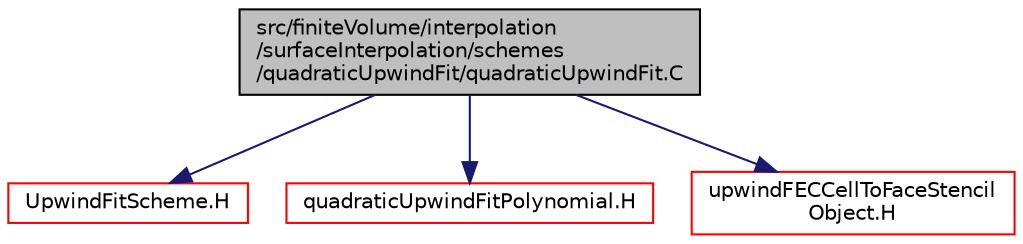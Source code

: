 digraph "src/finiteVolume/interpolation/surfaceInterpolation/schemes/quadraticUpwindFit/quadraticUpwindFit.C"
{
  bgcolor="transparent";
  edge [fontname="Helvetica",fontsize="10",labelfontname="Helvetica",labelfontsize="10"];
  node [fontname="Helvetica",fontsize="10",shape=record];
  Node1 [label="src/finiteVolume/interpolation\l/surfaceInterpolation/schemes\l/quadraticUpwindFit/quadraticUpwindFit.C",height=0.2,width=0.4,color="black", fillcolor="grey75", style="filled", fontcolor="black"];
  Node1 -> Node2 [color="midnightblue",fontsize="10",style="solid",fontname="Helvetica"];
  Node2 [label="UpwindFitScheme.H",height=0.2,width=0.4,color="red",URL="$a06141.html"];
  Node1 -> Node3 [color="midnightblue",fontsize="10",style="solid",fontname="Helvetica"];
  Node3 [label="quadraticUpwindFitPolynomial.H",height=0.2,width=0.4,color="red",URL="$a06132.html"];
  Node1 -> Node4 [color="midnightblue",fontsize="10",style="solid",fontname="Helvetica"];
  Node4 [label="upwindFECCellToFaceStencil\lObject.H",height=0.2,width=0.4,color="red",URL="$a05856.html"];
}
